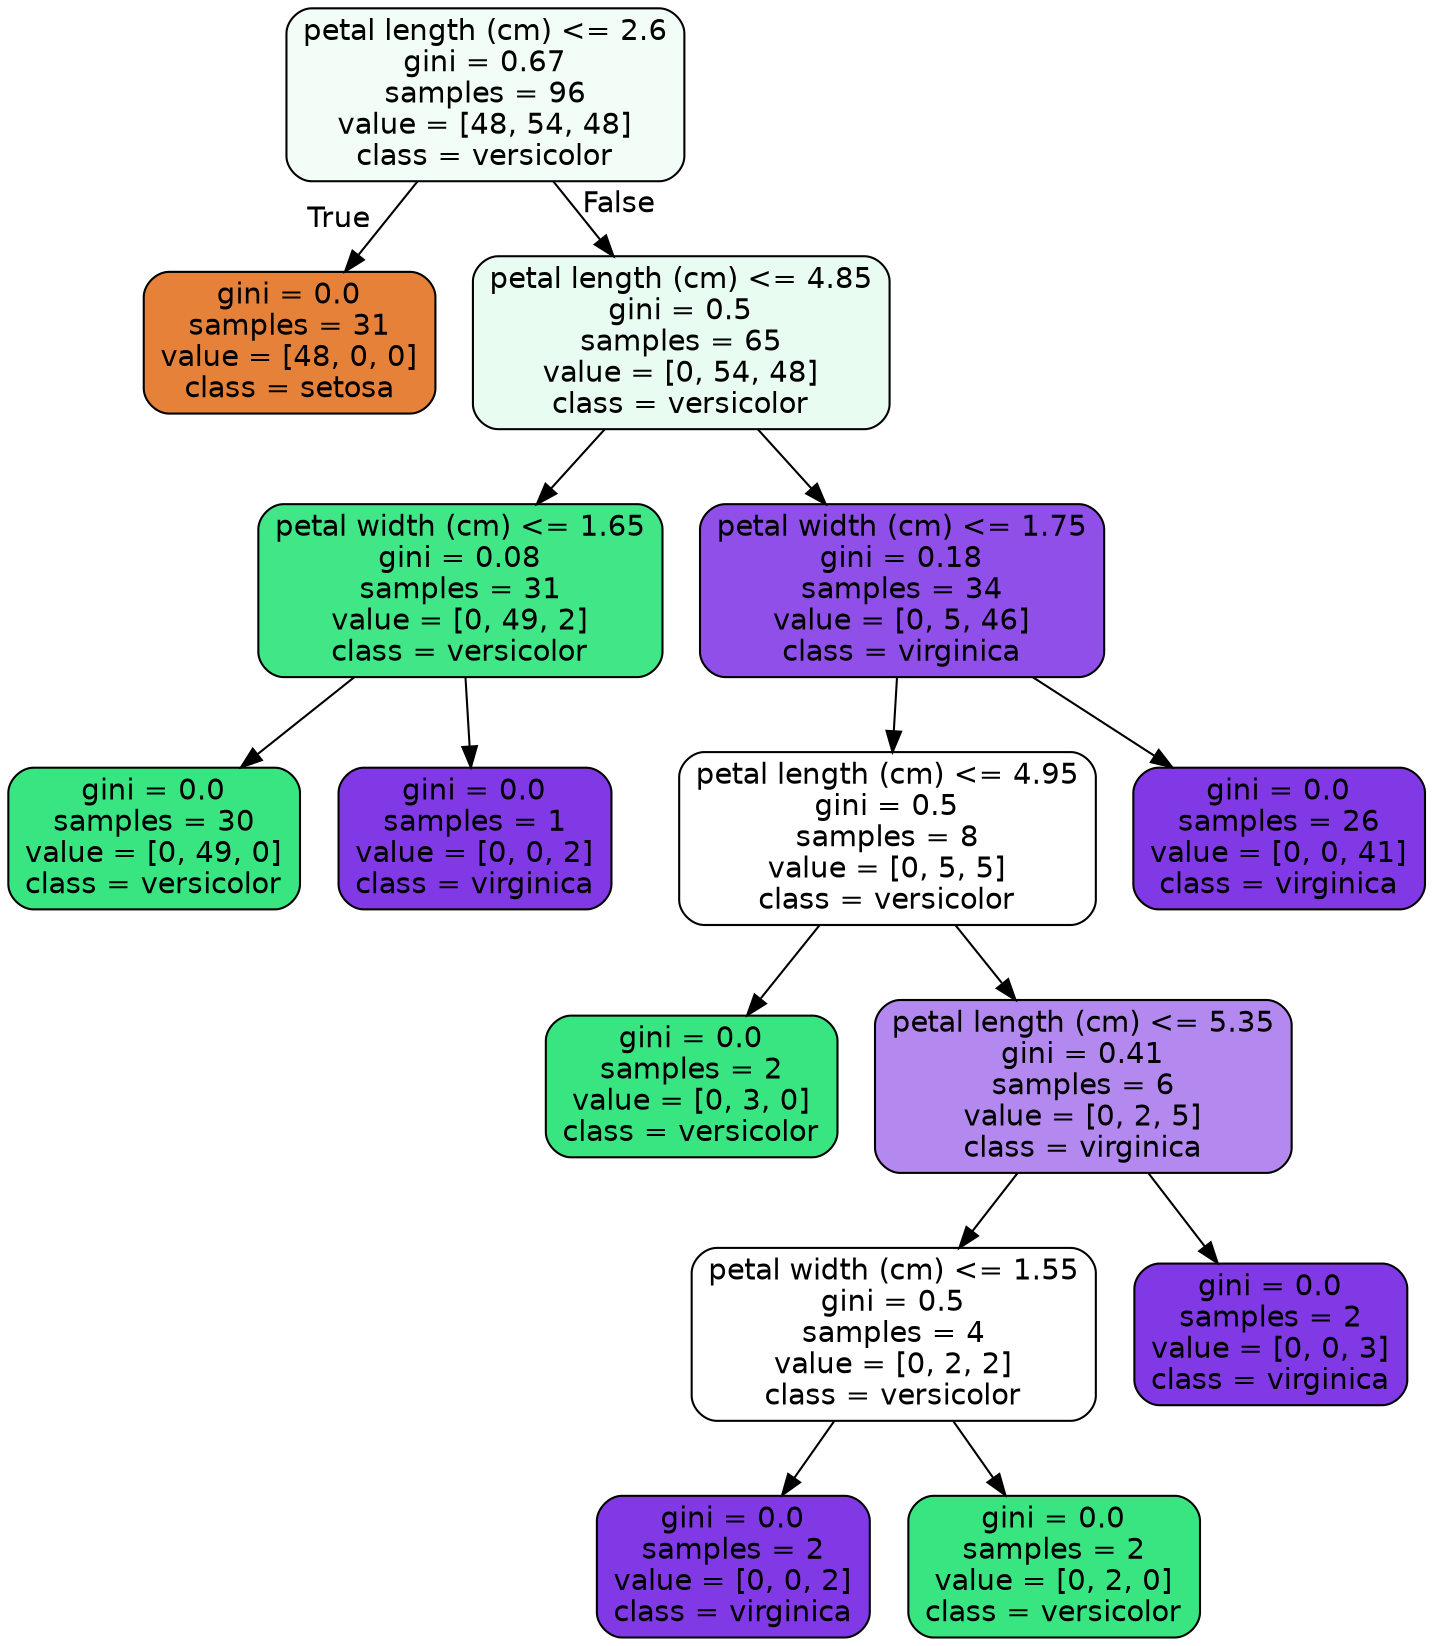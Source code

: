 digraph Tree {
node [shape=box, style="filled, rounded", color="black", fontname=helvetica] ;
edge [fontname=helvetica] ;
0 [label="petal length (cm) <= 2.6\ngini = 0.67\nsamples = 96\nvalue = [48, 54, 48]\nclass = versicolor", fillcolor="#f3fdf8"] ;
1 [label="gini = 0.0\nsamples = 31\nvalue = [48, 0, 0]\nclass = setosa", fillcolor="#e58139"] ;
0 -> 1 [labeldistance=2.5, labelangle=45, headlabel="True"] ;
2 [label="petal length (cm) <= 4.85\ngini = 0.5\nsamples = 65\nvalue = [0, 54, 48]\nclass = versicolor", fillcolor="#e9fcf1"] ;
0 -> 2 [labeldistance=2.5, labelangle=-45, headlabel="False"] ;
3 [label="petal width (cm) <= 1.65\ngini = 0.08\nsamples = 31\nvalue = [0, 49, 2]\nclass = versicolor", fillcolor="#41e686"] ;
2 -> 3 ;
4 [label="gini = 0.0\nsamples = 30\nvalue = [0, 49, 0]\nclass = versicolor", fillcolor="#39e581"] ;
3 -> 4 ;
5 [label="gini = 0.0\nsamples = 1\nvalue = [0, 0, 2]\nclass = virginica", fillcolor="#8139e5"] ;
3 -> 5 ;
6 [label="petal width (cm) <= 1.75\ngini = 0.18\nsamples = 34\nvalue = [0, 5, 46]\nclass = virginica", fillcolor="#8f4fe8"] ;
2 -> 6 ;
7 [label="petal length (cm) <= 4.95\ngini = 0.5\nsamples = 8\nvalue = [0, 5, 5]\nclass = versicolor", fillcolor="#ffffff"] ;
6 -> 7 ;
8 [label="gini = 0.0\nsamples = 2\nvalue = [0, 3, 0]\nclass = versicolor", fillcolor="#39e581"] ;
7 -> 8 ;
9 [label="petal length (cm) <= 5.35\ngini = 0.41\nsamples = 6\nvalue = [0, 2, 5]\nclass = virginica", fillcolor="#b388ef"] ;
7 -> 9 ;
10 [label="petal width (cm) <= 1.55\ngini = 0.5\nsamples = 4\nvalue = [0, 2, 2]\nclass = versicolor", fillcolor="#ffffff"] ;
9 -> 10 ;
11 [label="gini = 0.0\nsamples = 2\nvalue = [0, 0, 2]\nclass = virginica", fillcolor="#8139e5"] ;
10 -> 11 ;
12 [label="gini = 0.0\nsamples = 2\nvalue = [0, 2, 0]\nclass = versicolor", fillcolor="#39e581"] ;
10 -> 12 ;
13 [label="gini = 0.0\nsamples = 2\nvalue = [0, 0, 3]\nclass = virginica", fillcolor="#8139e5"] ;
9 -> 13 ;
14 [label="gini = 0.0\nsamples = 26\nvalue = [0, 0, 41]\nclass = virginica", fillcolor="#8139e5"] ;
6 -> 14 ;
}
